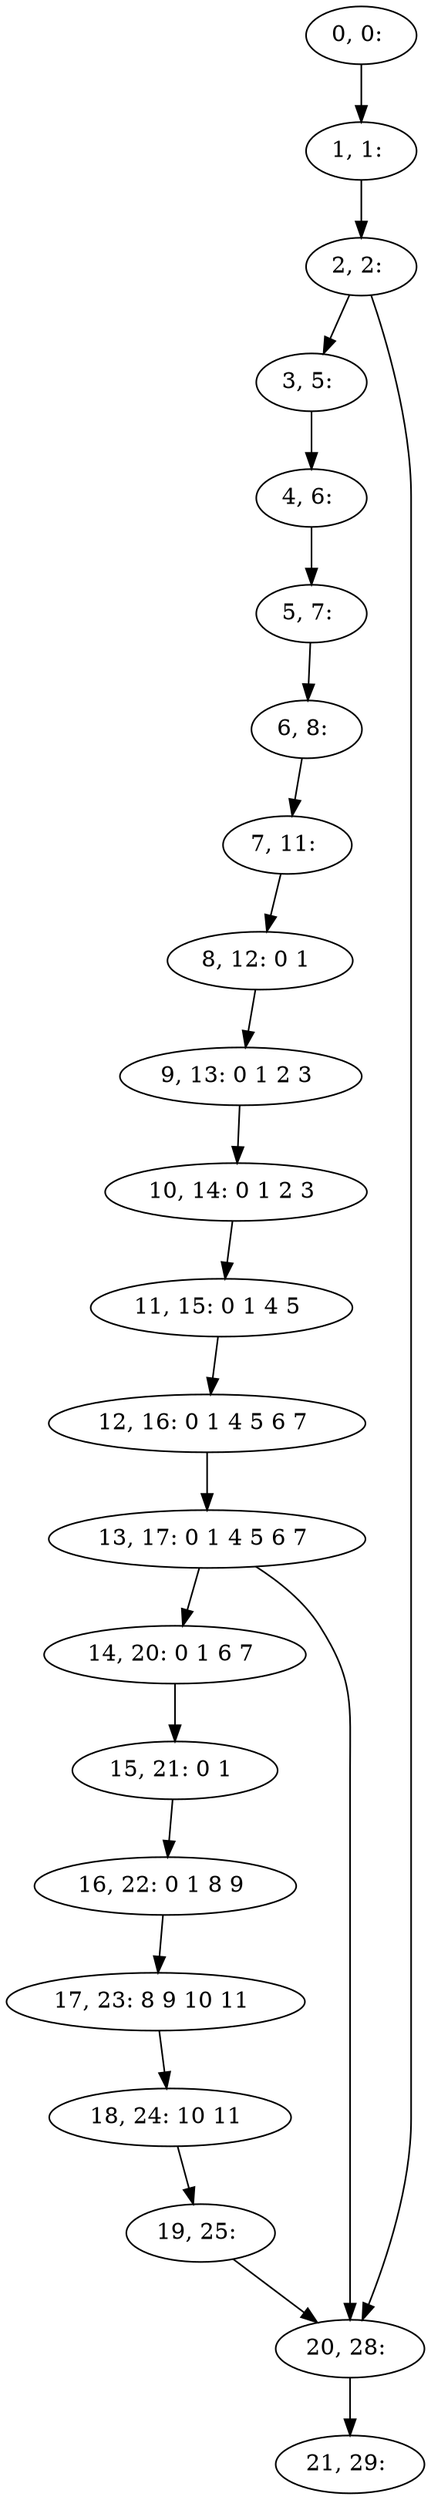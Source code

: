 digraph G {
0[label="0, 0: "];
1[label="1, 1: "];
2[label="2, 2: "];
3[label="3, 5: "];
4[label="4, 6: "];
5[label="5, 7: "];
6[label="6, 8: "];
7[label="7, 11: "];
8[label="8, 12: 0 1 "];
9[label="9, 13: 0 1 2 3 "];
10[label="10, 14: 0 1 2 3 "];
11[label="11, 15: 0 1 4 5 "];
12[label="12, 16: 0 1 4 5 6 7 "];
13[label="13, 17: 0 1 4 5 6 7 "];
14[label="14, 20: 0 1 6 7 "];
15[label="15, 21: 0 1 "];
16[label="16, 22: 0 1 8 9 "];
17[label="17, 23: 8 9 10 11 "];
18[label="18, 24: 10 11 "];
19[label="19, 25: "];
20[label="20, 28: "];
21[label="21, 29: "];
0->1 ;
1->2 ;
2->3 ;
2->20 ;
3->4 ;
4->5 ;
5->6 ;
6->7 ;
7->8 ;
8->9 ;
9->10 ;
10->11 ;
11->12 ;
12->13 ;
13->14 ;
13->20 ;
14->15 ;
15->16 ;
16->17 ;
17->18 ;
18->19 ;
19->20 ;
20->21 ;
}
